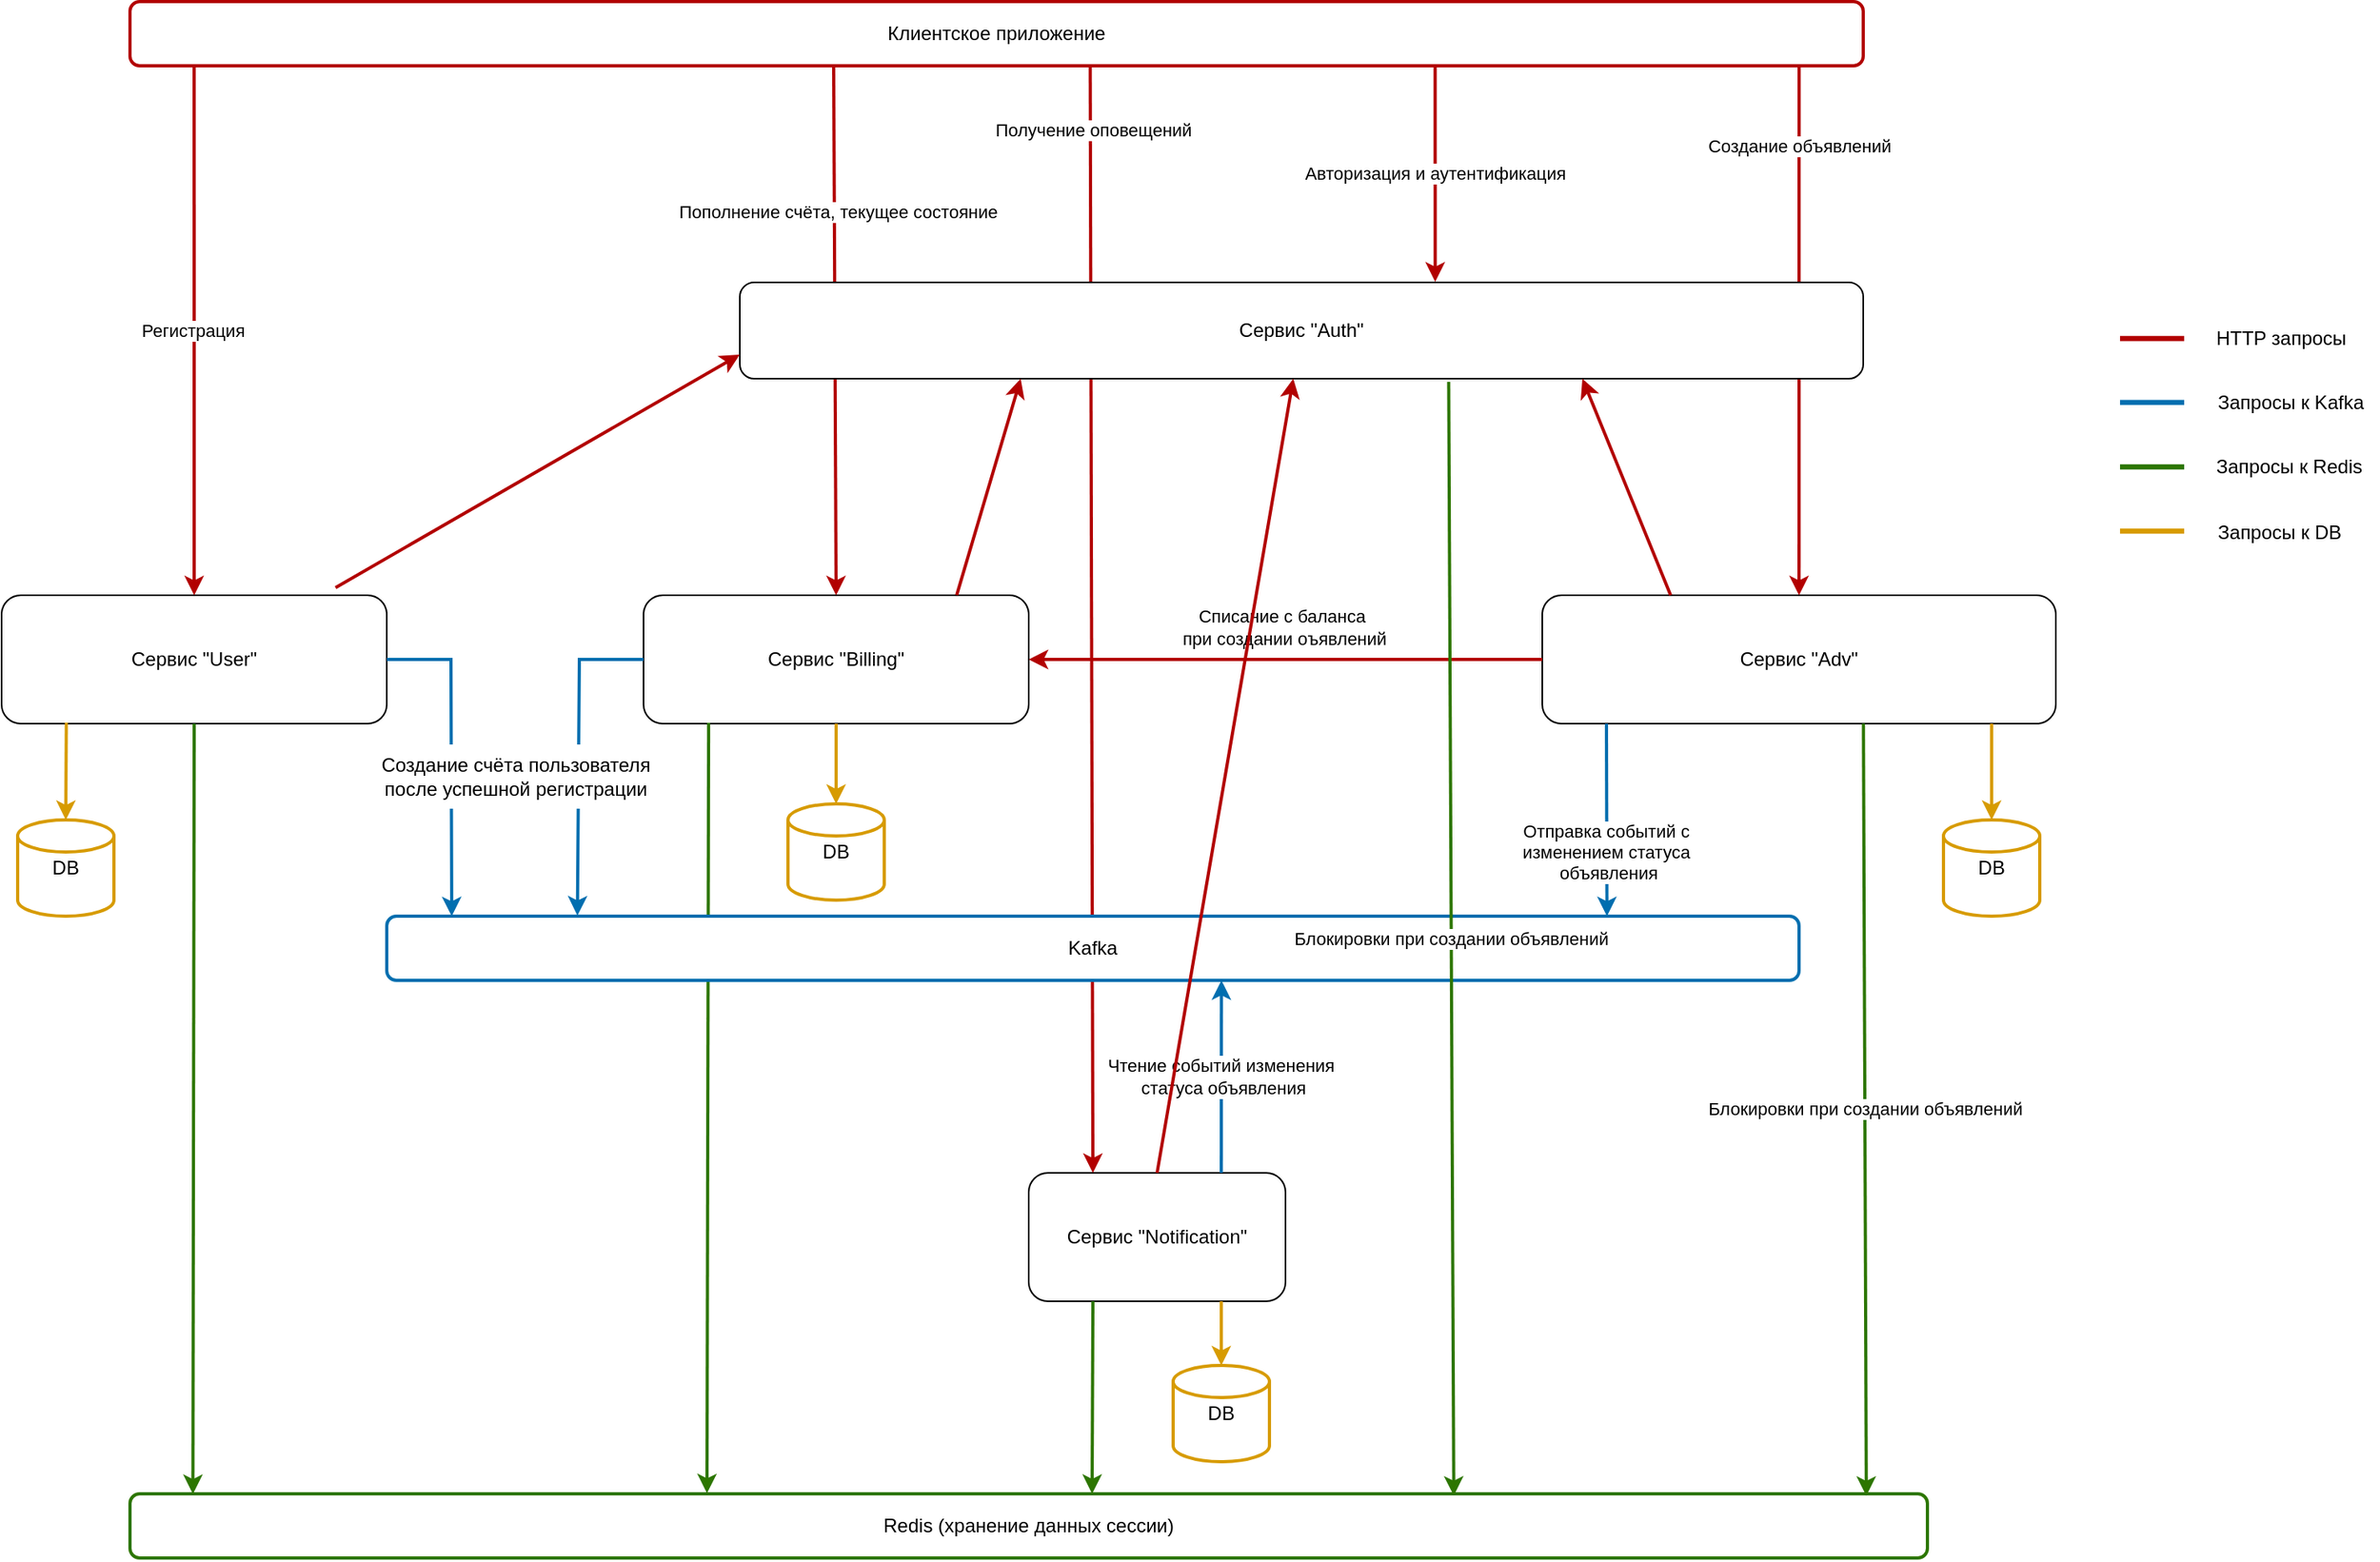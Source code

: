 <mxfile version="22.1.22" type="embed">
  <diagram name="Страница — 1" id="8Q_2hmV1M773V3Juzxj-">
    <mxGraphModel dx="1427" dy="1184" grid="1" gridSize="10" guides="1" tooltips="1" connect="1" arrows="1" fold="1" page="1" pageScale="1" pageWidth="1535" pageHeight="1200" math="0" shadow="0">
      <root>
        <mxCell id="0" />
        <mxCell id="1" parent="0" />
        <mxCell id="sqvBPAxTxqeIc18Qz-2o-1" value="Клиентское приложение" style="rounded=1;whiteSpace=wrap;html=1;strokeColor=#B20000;strokeWidth=1.968;" parent="1" vertex="1">
          <mxGeometry x="107" y="90" width="1080" height="40" as="geometry" />
        </mxCell>
        <mxCell id="sqvBPAxTxqeIc18Qz-2o-4" value="Сервис &quot;User&quot;" style="rounded=1;whiteSpace=wrap;html=1;" parent="1" vertex="1">
          <mxGeometry x="27" y="460" width="240" height="80" as="geometry" />
        </mxCell>
        <mxCell id="sqvBPAxTxqeIc18Qz-2o-6" value="Сервис &quot;Billing&quot;" style="rounded=1;whiteSpace=wrap;html=1;" parent="1" vertex="1">
          <mxGeometry x="427" y="460" width="240" height="80" as="geometry" />
        </mxCell>
        <mxCell id="sqvBPAxTxqeIc18Qz-2o-8" value="Сервис &quot;Adv&quot;" style="rounded=1;whiteSpace=wrap;html=1;" parent="1" vertex="1">
          <mxGeometry x="987" y="460" width="320" height="80" as="geometry" />
        </mxCell>
        <mxCell id="sqvBPAxTxqeIc18Qz-2o-21" value="Redis (хранение данных сессии)" style="rounded=1;whiteSpace=wrap;html=1;strokeColor=#2D7600;strokeWidth=1.968;" parent="1" vertex="1">
          <mxGeometry x="107" y="1020" width="1120" height="40" as="geometry" />
        </mxCell>
        <mxCell id="sqvBPAxTxqeIc18Qz-2o-22" value="" style="endArrow=classic;html=1;rounded=0;exitX=0.5;exitY=1;exitDx=0;exitDy=0;entryX=0.035;entryY=0.003;entryDx=0;entryDy=0;entryPerimeter=0;fillColor=#60a917;strokeColor=#2D7600;strokeWidth=1.968;" parent="1" source="sqvBPAxTxqeIc18Qz-2o-4" target="sqvBPAxTxqeIc18Qz-2o-21" edge="1">
          <mxGeometry width="50" height="50" relative="1" as="geometry">
            <mxPoint x="186.8" y="520" as="sourcePoint" />
            <mxPoint x="186.76" y="740" as="targetPoint" />
          </mxGeometry>
        </mxCell>
        <mxCell id="sqvBPAxTxqeIc18Qz-2o-24" value="" style="endArrow=classic;html=1;rounded=0;exitX=0.037;exitY=0.998;exitDx=0;exitDy=0;exitPerimeter=0;entryX=0.5;entryY=0;entryDx=0;entryDy=0;fillColor=#e51400;strokeColor=#B20000;strokeWidth=1.968;" parent="1" source="sqvBPAxTxqeIc18Qz-2o-1" target="sqvBPAxTxqeIc18Qz-2o-4" edge="1">
          <mxGeometry width="50" height="50" relative="1" as="geometry">
            <mxPoint x="347" y="470" as="sourcePoint" />
            <mxPoint x="397" y="420" as="targetPoint" />
          </mxGeometry>
        </mxCell>
        <mxCell id="sqvBPAxTxqeIc18Qz-2o-25" value="Регистрация" style="edgeLabel;html=1;align=center;verticalAlign=middle;resizable=0;points=[];rotation=0;" parent="sqvBPAxTxqeIc18Qz-2o-24" vertex="1" connectable="0">
          <mxGeometry x="-0.001" y="-1" relative="1" as="geometry">
            <mxPoint as="offset" />
          </mxGeometry>
        </mxCell>
        <mxCell id="sqvBPAxTxqeIc18Qz-2o-44" value="" style="endArrow=classic;html=1;rounded=0;exitX=0.406;exitY=1.021;exitDx=0;exitDy=0;exitPerimeter=0;entryX=0.5;entryY=0;entryDx=0;entryDy=0;fillColor=#e51400;strokeColor=#B20000;strokeWidth=1.968;" parent="1" source="sqvBPAxTxqeIc18Qz-2o-1" target="sqvBPAxTxqeIc18Qz-2o-6" edge="1">
          <mxGeometry width="50" height="50" relative="1" as="geometry">
            <mxPoint x="697" y="510" as="sourcePoint" />
            <mxPoint x="747" y="460" as="targetPoint" />
          </mxGeometry>
        </mxCell>
        <mxCell id="h1WLvVD9vbuX2-LpqRea-6" value="Пополнение счёта, текущее состояние" style="edgeLabel;html=1;align=center;verticalAlign=middle;resizable=0;points=[];" parent="sqvBPAxTxqeIc18Qz-2o-44" vertex="1" connectable="0">
          <mxGeometry x="0.047" y="-1" relative="1" as="geometry">
            <mxPoint x="2" y="-83" as="offset" />
          </mxGeometry>
        </mxCell>
        <mxCell id="h1WLvVD9vbuX2-LpqRea-1" value="DB" style="strokeWidth=2;html=1;shape=mxgraph.flowchart.database;whiteSpace=wrap;strokeColor=#D79B00;" parent="1" vertex="1">
          <mxGeometry x="37" y="600" width="60" height="60" as="geometry" />
        </mxCell>
        <mxCell id="h1WLvVD9vbuX2-LpqRea-2" value="" style="endArrow=classic;html=1;rounded=0;exitX=0.168;exitY=0.992;exitDx=0;exitDy=0;entryX=0.5;entryY=0;entryDx=0;entryDy=0;entryPerimeter=0;exitPerimeter=0;fillColor=#ffcd28;gradientColor=#ffa500;strokeColor=#d79b00;strokeWidth=1.968;" parent="1" source="sqvBPAxTxqeIc18Qz-2o-4" target="h1WLvVD9vbuX2-LpqRea-1" edge="1">
          <mxGeometry width="50" height="50" relative="1" as="geometry">
            <mxPoint x="117" y="740" as="sourcePoint" />
            <mxPoint x="167" y="690" as="targetPoint" />
          </mxGeometry>
        </mxCell>
        <mxCell id="h1WLvVD9vbuX2-LpqRea-19" value="" style="endArrow=classic;html=1;rounded=0;exitX=0.169;exitY=0.993;exitDx=0;exitDy=0;entryX=0.321;entryY=-0.008;entryDx=0;entryDy=0;entryPerimeter=0;exitPerimeter=0;fillColor=#60a917;strokeColor=#2D7600;strokeWidth=1.968;" parent="1" source="sqvBPAxTxqeIc18Qz-2o-6" target="sqvBPAxTxqeIc18Qz-2o-21" edge="1">
          <mxGeometry width="50" height="50" relative="1" as="geometry">
            <mxPoint x="677" y="550" as="sourcePoint" />
            <mxPoint x="727" y="500" as="targetPoint" />
          </mxGeometry>
        </mxCell>
        <mxCell id="h1WLvVD9vbuX2-LpqRea-24" value="DB" style="strokeWidth=2;html=1;shape=mxgraph.flowchart.database;whiteSpace=wrap;strokeColor=#D79B00;" parent="1" vertex="1">
          <mxGeometry x="517" y="590" width="60" height="60" as="geometry" />
        </mxCell>
        <mxCell id="h1WLvVD9vbuX2-LpqRea-25" value="" style="endArrow=classic;html=1;rounded=0;exitX=0.25;exitY=1;exitDx=0;exitDy=0;entryX=0.5;entryY=0;entryDx=0;entryDy=0;entryPerimeter=0;fillColor=#ffcd28;gradientColor=#ffa500;strokeColor=#d79b00;strokeWidth=1.968;" parent="1" target="h1WLvVD9vbuX2-LpqRea-24" edge="1">
          <mxGeometry width="50" height="50" relative="1" as="geometry">
            <mxPoint x="547" y="540" as="sourcePoint" />
            <mxPoint x="567" y="690" as="targetPoint" />
          </mxGeometry>
        </mxCell>
        <mxCell id="h1WLvVD9vbuX2-LpqRea-27" value="" style="endArrow=classic;html=1;rounded=0;entryX=0.864;entryY=0;entryDx=0;entryDy=0;entryPerimeter=0;fillColor=#0050ef;strokeColor=#006EAF;strokeWidth=1.968;" parent="1" target="h1WLvVD9vbuX2-LpqRea-7" edge="1">
          <mxGeometry width="50" height="50" relative="1" as="geometry">
            <mxPoint x="1027" y="540" as="sourcePoint" />
            <mxPoint x="887" y="610" as="targetPoint" />
          </mxGeometry>
        </mxCell>
        <mxCell id="h1WLvVD9vbuX2-LpqRea-28" value="Отправка событий с&amp;nbsp;&lt;div&gt;изменением статуса&amp;nbsp;&lt;/div&gt;&lt;div&gt;объявления&lt;/div&gt;" style="edgeLabel;html=1;align=center;verticalAlign=middle;resizable=0;points=[];" parent="h1WLvVD9vbuX2-LpqRea-27" vertex="1" connectable="0">
          <mxGeometry x="0.002" y="1" relative="1" as="geometry">
            <mxPoint y="20" as="offset" />
          </mxGeometry>
        </mxCell>
        <mxCell id="h1WLvVD9vbuX2-LpqRea-31" value="DB" style="strokeWidth=2;html=1;shape=mxgraph.flowchart.database;whiteSpace=wrap;strokeColor=#D79B00;" parent="1" vertex="1">
          <mxGeometry x="1237" y="600" width="60" height="60" as="geometry" />
        </mxCell>
        <mxCell id="h1WLvVD9vbuX2-LpqRea-32" value="" style="endArrow=classic;html=1;rounded=0;exitX=0.25;exitY=1;exitDx=0;exitDy=0;entryX=0.5;entryY=0;entryDx=0;entryDy=0;entryPerimeter=0;fillColor=#ffcd28;gradientColor=#ffa500;strokeColor=#D79B00;strokeWidth=1.968;" parent="1" target="h1WLvVD9vbuX2-LpqRea-31" edge="1">
          <mxGeometry width="50" height="50" relative="1" as="geometry">
            <mxPoint x="1267" y="540" as="sourcePoint" />
            <mxPoint x="1287" y="690" as="targetPoint" />
          </mxGeometry>
        </mxCell>
        <mxCell id="h1WLvVD9vbuX2-LpqRea-34" value="Блокировки при создании объявлений" style="endArrow=classic;html=1;rounded=0;exitX=0.667;exitY=0.998;exitDx=0;exitDy=0;exitPerimeter=0;entryX=0.966;entryY=0.032;entryDx=0;entryDy=0;entryPerimeter=0;fillColor=#60a917;strokeColor=#2D7600;strokeWidth=1.968;" parent="1" target="sqvBPAxTxqeIc18Qz-2o-21" edge="1">
          <mxGeometry width="50" height="50" relative="1" as="geometry">
            <mxPoint x="1187.12" y="539.84" as="sourcePoint" />
            <mxPoint x="1159.92" y="1018.5" as="targetPoint" />
          </mxGeometry>
        </mxCell>
        <mxCell id="h1WLvVD9vbuX2-LpqRea-36" value="Сервис &quot;Notification&quot;" style="rounded=1;whiteSpace=wrap;html=1;" parent="1" vertex="1">
          <mxGeometry x="667" y="820" width="160" height="80" as="geometry" />
        </mxCell>
        <mxCell id="h1WLvVD9vbuX2-LpqRea-37" value="" style="endArrow=classic;html=1;rounded=0;exitX=0.554;exitY=1.013;exitDx=0;exitDy=0;exitPerimeter=0;entryX=0.25;entryY=0;entryDx=0;entryDy=0;fillColor=#e51400;strokeColor=#B20000;strokeWidth=1.968;" parent="1" source="sqvBPAxTxqeIc18Qz-2o-1" target="h1WLvVD9vbuX2-LpqRea-36" edge="1">
          <mxGeometry width="50" height="50" relative="1" as="geometry">
            <mxPoint x="708.12" y="300.0" as="sourcePoint" />
            <mxPoint x="707" y="858.68" as="targetPoint" />
          </mxGeometry>
        </mxCell>
        <mxCell id="h1WLvVD9vbuX2-LpqRea-38" value="Получение оповещений" style="edgeLabel;html=1;align=center;verticalAlign=middle;resizable=0;points=[];" parent="h1WLvVD9vbuX2-LpqRea-37" vertex="1" connectable="0">
          <mxGeometry x="-0.545" relative="1" as="geometry">
            <mxPoint x="1" y="-118" as="offset" />
          </mxGeometry>
        </mxCell>
        <mxCell id="h1WLvVD9vbuX2-LpqRea-7" value="Kafka" style="rounded=1;whiteSpace=wrap;html=1;fillColor=default;strokeColor=#006EAF;strokeWidth=1.968;" parent="1" vertex="1">
          <mxGeometry x="267" y="660" width="880" height="40" as="geometry" />
        </mxCell>
        <mxCell id="sqvBPAxTxqeIc18Qz-2o-15" value="" style="endArrow=classic;html=1;rounded=0;entryX=1;entryY=0.5;entryDx=0;entryDy=0;exitX=0;exitY=0.5;exitDx=0;exitDy=0;fillColor=#e51400;strokeColor=#B20000;strokeWidth=1.968;" parent="1" source="sqvBPAxTxqeIc18Qz-2o-8" target="sqvBPAxTxqeIc18Qz-2o-6" edge="1">
          <mxGeometry width="50" height="50" relative="1" as="geometry">
            <mxPoint x="647" y="520" as="sourcePoint" />
            <mxPoint x="697" y="470" as="targetPoint" />
          </mxGeometry>
        </mxCell>
        <mxCell id="sqvBPAxTxqeIc18Qz-2o-16" value="Списание с баланса&amp;nbsp;&lt;div&gt;при создании оъявлений&lt;/div&gt;" style="edgeLabel;html=1;align=center;verticalAlign=middle;resizable=0;points=[];" parent="sqvBPAxTxqeIc18Qz-2o-15" vertex="1" connectable="0">
          <mxGeometry x="0.008" relative="1" as="geometry">
            <mxPoint y="-20" as="offset" />
          </mxGeometry>
        </mxCell>
        <mxCell id="h1WLvVD9vbuX2-LpqRea-39" value="" style="endArrow=classic;html=1;rounded=0;entryX=0.591;entryY=0.999;entryDx=0;entryDy=0;entryPerimeter=0;exitX=0.75;exitY=0;exitDx=0;exitDy=0;fillColor=#0050ef;strokeColor=#006EAF;strokeWidth=1.968;" parent="1" source="h1WLvVD9vbuX2-LpqRea-36" target="h1WLvVD9vbuX2-LpqRea-7" edge="1">
          <mxGeometry width="50" height="50" relative="1" as="geometry">
            <mxPoint x="677" y="770" as="sourcePoint" />
            <mxPoint x="727" y="720" as="targetPoint" />
          </mxGeometry>
        </mxCell>
        <mxCell id="h1WLvVD9vbuX2-LpqRea-40" value="Чтение событий изменения&amp;nbsp;&lt;br&gt;&lt;div&gt;статуса объявления&lt;/div&gt;" style="edgeLabel;html=1;align=center;verticalAlign=middle;resizable=0;points=[];" parent="h1WLvVD9vbuX2-LpqRea-39" vertex="1" connectable="0">
          <mxGeometry x="0.001" y="-1" relative="1" as="geometry">
            <mxPoint as="offset" />
          </mxGeometry>
        </mxCell>
        <mxCell id="h1WLvVD9vbuX2-LpqRea-41" value="DB" style="strokeWidth=2;html=1;shape=mxgraph.flowchart.database;whiteSpace=wrap;strokeColor=#D79B00;" parent="1" vertex="1">
          <mxGeometry x="757" y="940" width="60" height="60" as="geometry" />
        </mxCell>
        <mxCell id="h1WLvVD9vbuX2-LpqRea-42" value="" style="endArrow=classic;html=1;rounded=0;exitX=0.75;exitY=1;exitDx=0;exitDy=0;entryX=0.5;entryY=0;entryDx=0;entryDy=0;entryPerimeter=0;fillColor=#ffcd28;gradientColor=#ffa500;strokeColor=#d79b00;strokeWidth=1.968;" parent="1" source="h1WLvVD9vbuX2-LpqRea-36" target="h1WLvVD9vbuX2-LpqRea-41" edge="1">
          <mxGeometry width="50" height="50" relative="1" as="geometry">
            <mxPoint x="787" y="920" as="sourcePoint" />
            <mxPoint x="807" y="1070" as="targetPoint" />
          </mxGeometry>
        </mxCell>
        <mxCell id="h1WLvVD9vbuX2-LpqRea-54" value="" style="endArrow=classic;html=1;rounded=0;entryX=0.5;entryY=0;entryDx=0;entryDy=0;exitX=0.963;exitY=1.002;exitDx=0;exitDy=0;exitPerimeter=0;fillColor=#e51400;strokeColor=#B20000;strokeWidth=1.968;" parent="1" source="sqvBPAxTxqeIc18Qz-2o-1" target="sqvBPAxTxqeIc18Qz-2o-8" edge="1">
          <mxGeometry width="50" height="50" relative="1" as="geometry">
            <mxPoint x="1147" y="301" as="sourcePoint" />
            <mxPoint x="1047" y="550" as="targetPoint" />
          </mxGeometry>
        </mxCell>
        <mxCell id="h1WLvVD9vbuX2-LpqRea-55" value="Создание объявлений" style="edgeLabel;html=1;align=center;verticalAlign=middle;resizable=0;points=[];" parent="h1WLvVD9vbuX2-LpqRea-54" vertex="1" connectable="0">
          <mxGeometry x="0.01" relative="1" as="geometry">
            <mxPoint y="-117" as="offset" />
          </mxGeometry>
        </mxCell>
        <mxCell id="h1WLvVD9vbuX2-LpqRea-56" value="" style="endArrow=classic;html=1;rounded=0;exitX=1;exitY=0.5;exitDx=0;exitDy=0;entryX=0.046;entryY=0.001;entryDx=0;entryDy=0;entryPerimeter=0;fillColor=#0050ef;strokeColor=#006EAF;strokeWidth=1.968;" parent="1" source="sqvBPAxTxqeIc18Qz-2o-4" target="h1WLvVD9vbuX2-LpqRea-7" edge="1">
          <mxGeometry width="50" height="50" relative="1" as="geometry">
            <mxPoint x="317" y="680" as="sourcePoint" />
            <mxPoint x="367" y="630" as="targetPoint" />
            <Array as="points">
              <mxPoint x="307" y="500" />
            </Array>
          </mxGeometry>
        </mxCell>
        <mxCell id="h1WLvVD9vbuX2-LpqRea-57" value="" style="endArrow=classic;html=1;rounded=0;exitX=0;exitY=0.5;exitDx=0;exitDy=0;entryX=0.135;entryY=-0.01;entryDx=0;entryDy=0;entryPerimeter=0;fillColor=#0050ef;strokeColor=#006EAF;strokeWidth=1.968;" parent="1" source="sqvBPAxTxqeIc18Qz-2o-6" target="h1WLvVD9vbuX2-LpqRea-7" edge="1">
          <mxGeometry width="50" height="50" relative="1" as="geometry">
            <mxPoint x="337" y="590" as="sourcePoint" />
            <mxPoint x="387" y="540" as="targetPoint" />
            <Array as="points">
              <mxPoint x="387" y="500" />
            </Array>
          </mxGeometry>
        </mxCell>
        <mxCell id="h1WLvVD9vbuX2-LpqRea-58" value="Создание счёта пользователя&lt;div&gt;после успешной регистрации&lt;/div&gt;" style="text;html=1;align=center;verticalAlign=middle;resizable=0;points=[];autosize=1;strokeColor=none;fillColor=default;" parent="1" vertex="1">
          <mxGeometry x="252" y="553" width="190" height="40" as="geometry" />
        </mxCell>
        <mxCell id="h1WLvVD9vbuX2-LpqRea-62" value="" style="endArrow=none;html=1;rounded=0;strokeColor=#B20000;strokeWidth=3.15;" parent="1" edge="1">
          <mxGeometry width="50" height="50" relative="1" as="geometry">
            <mxPoint x="1347" y="300" as="sourcePoint" />
            <mxPoint x="1387" y="300" as="targetPoint" />
          </mxGeometry>
        </mxCell>
        <mxCell id="h1WLvVD9vbuX2-LpqRea-63" value="" style="endArrow=none;html=1;rounded=0;strokeWidth=3.15;strokeColor=#006EAF;" parent="1" edge="1">
          <mxGeometry width="50" height="50" relative="1" as="geometry">
            <mxPoint x="1347" y="339.83" as="sourcePoint" />
            <mxPoint x="1387" y="339.83" as="targetPoint" />
          </mxGeometry>
        </mxCell>
        <mxCell id="h1WLvVD9vbuX2-LpqRea-64" value="" style="endArrow=none;html=1;rounded=0;strokeWidth=3.15;strokeColor=#2D7600;" parent="1" edge="1">
          <mxGeometry width="50" height="50" relative="1" as="geometry">
            <mxPoint x="1347" y="380" as="sourcePoint" />
            <mxPoint x="1387" y="380" as="targetPoint" />
          </mxGeometry>
        </mxCell>
        <mxCell id="h1WLvVD9vbuX2-LpqRea-65" value="" style="endArrow=none;html=1;rounded=0;strokeWidth=3.15;strokeColor=#D79B00;" parent="1" edge="1">
          <mxGeometry width="50" height="50" relative="1" as="geometry">
            <mxPoint x="1347" y="420" as="sourcePoint" />
            <mxPoint x="1387" y="420" as="targetPoint" />
          </mxGeometry>
        </mxCell>
        <mxCell id="h1WLvVD9vbuX2-LpqRea-66" value="HTTP запросы" style="text;html=1;align=center;verticalAlign=middle;resizable=0;points=[];autosize=1;strokeColor=none;fillColor=none;" parent="1" vertex="1">
          <mxGeometry x="1397" y="285" width="100" height="30" as="geometry" />
        </mxCell>
        <mxCell id="h1WLvVD9vbuX2-LpqRea-67" value="Запросы к Kafka" style="text;html=1;align=center;verticalAlign=middle;resizable=0;points=[];autosize=1;strokeColor=none;fillColor=none;" parent="1" vertex="1">
          <mxGeometry x="1398" y="325" width="110" height="30" as="geometry" />
        </mxCell>
        <mxCell id="h1WLvVD9vbuX2-LpqRea-68" value="Запросы к Redis" style="text;html=1;align=center;verticalAlign=middle;resizable=0;points=[];autosize=1;strokeColor=none;fillColor=none;" parent="1" vertex="1">
          <mxGeometry x="1397" y="365" width="110" height="30" as="geometry" />
        </mxCell>
        <mxCell id="h1WLvVD9vbuX2-LpqRea-69" value="Запросы к DB" style="text;html=1;align=center;verticalAlign=middle;resizable=0;points=[];autosize=1;strokeColor=none;fillColor=none;" parent="1" vertex="1">
          <mxGeometry x="1396" y="406" width="100" height="30" as="geometry" />
        </mxCell>
        <mxCell id="3" value="" style="endArrow=classic;html=1;rounded=0;fillColor=#60a917;strokeColor=#2D7600;strokeWidth=1.968;" parent="1" edge="1">
          <mxGeometry width="50" height="50" relative="1" as="geometry">
            <mxPoint x="707" y="900" as="sourcePoint" />
            <mxPoint x="706.5" y="1020" as="targetPoint" />
          </mxGeometry>
        </mxCell>
        <mxCell id="4" value="Сервис &quot;Auth&quot;" style="rounded=1;whiteSpace=wrap;html=1;" parent="1" vertex="1">
          <mxGeometry x="487" y="265" width="700" height="60" as="geometry" />
        </mxCell>
        <mxCell id="5" value="Авторизация и аутентификация" style="endArrow=classic;html=1;rounded=0;exitX=0.753;exitY=0.993;exitDx=0;exitDy=0;exitPerimeter=0;entryX=0.619;entryY=-0.006;entryDx=0;entryDy=0;entryPerimeter=0;strokeColor=#B20000;strokeWidth=2;" parent="1" source="sqvBPAxTxqeIc18Qz-2o-1" target="4" edge="1">
          <mxGeometry width="50" height="50" relative="1" as="geometry">
            <mxPoint x="917" y="130" as="sourcePoint" />
            <mxPoint x="920" y="260" as="targetPoint" />
          </mxGeometry>
        </mxCell>
        <mxCell id="7" value="" style="endArrow=classic;html=1;rounded=0;exitX=0.867;exitY=-0.06;exitDx=0;exitDy=0;exitPerimeter=0;entryX=0;entryY=0.75;entryDx=0;entryDy=0;strokeWidth=2;strokeColor=#B20000;" parent="1" source="sqvBPAxTxqeIc18Qz-2o-4" target="4" edge="1">
          <mxGeometry width="50" height="50" relative="1" as="geometry">
            <mxPoint x="720" y="90" as="sourcePoint" />
            <mxPoint x="770" y="40" as="targetPoint" />
          </mxGeometry>
        </mxCell>
        <mxCell id="8" value="" style="endArrow=classic;html=1;rounded=0;exitX=0.813;exitY=-0.001;exitDx=0;exitDy=0;exitPerimeter=0;entryX=0.25;entryY=1;entryDx=0;entryDy=0;strokeWidth=2;strokeColor=#B20000;" parent="1" source="sqvBPAxTxqeIc18Qz-2o-6" target="4" edge="1">
          <mxGeometry width="50" height="50" relative="1" as="geometry">
            <mxPoint x="720" y="270" as="sourcePoint" />
            <mxPoint x="770" y="220" as="targetPoint" />
          </mxGeometry>
        </mxCell>
        <mxCell id="9" value="" style="endArrow=classic;html=1;rounded=0;exitX=0.25;exitY=0;exitDx=0;exitDy=0;entryX=0.75;entryY=1;entryDx=0;entryDy=0;strokeWidth=2;strokeColor=#B20000;" parent="1" source="sqvBPAxTxqeIc18Qz-2o-8" target="4" edge="1">
          <mxGeometry width="50" height="50" relative="1" as="geometry">
            <mxPoint x="720" y="270" as="sourcePoint" />
            <mxPoint x="770" y="220" as="targetPoint" />
          </mxGeometry>
        </mxCell>
        <mxCell id="10" value="" style="endArrow=classic;html=1;rounded=0;exitX=0.5;exitY=0;exitDx=0;exitDy=0;strokeWidth=2;strokeColor=#B20000;" parent="1" source="h1WLvVD9vbuX2-LpqRea-36" target="4" edge="1">
          <mxGeometry width="50" height="50" relative="1" as="geometry">
            <mxPoint x="720" y="450" as="sourcePoint" />
            <mxPoint x="770" y="400" as="targetPoint" />
          </mxGeometry>
        </mxCell>
        <mxCell id="11" value="Блокировки при создании объявлений" style="endArrow=classic;html=1;rounded=0;exitX=0.631;exitY=1.033;exitDx=0;exitDy=0;exitPerimeter=0;entryX=0.966;entryY=0.032;entryDx=0;entryDy=0;entryPerimeter=0;fillColor=#60a917;strokeColor=#2D7600;strokeWidth=1.968;" edge="1" parent="1" source="4">
          <mxGeometry width="50" height="50" relative="1" as="geometry">
            <mxPoint x="930.0" y="540" as="sourcePoint" />
            <mxPoint x="931.88" y="1021.16" as="targetPoint" />
          </mxGeometry>
        </mxCell>
      </root>
    </mxGraphModel>
  </diagram>
</mxfile>
